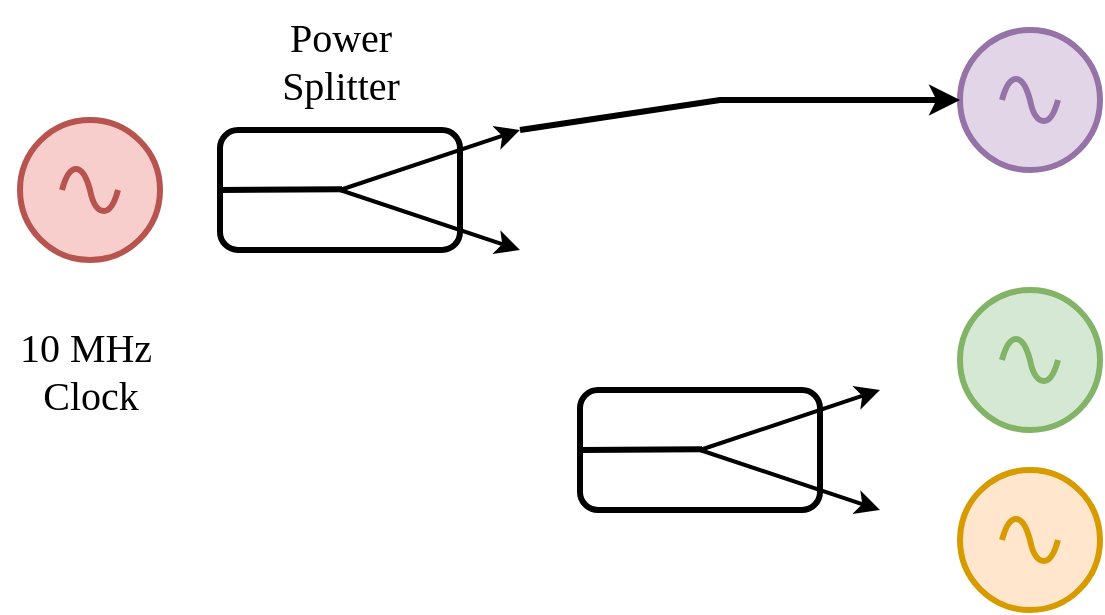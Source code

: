 <mxfile version="26.0.6">
  <diagram name="Page-1" id="kf-HXMYHtJ7qkP8PMGID">
    <mxGraphModel dx="438" dy="264" grid="1" gridSize="10" guides="1" tooltips="1" connect="1" arrows="1" fold="1" page="1" pageScale="1" pageWidth="1100" pageHeight="500" math="0" shadow="0">
      <root>
        <mxCell id="0" />
        <mxCell id="1" parent="0" />
        <mxCell id="2XvLTmgFa15NH41Y0j28-1" value="" style="pointerEvents=1;verticalLabelPosition=bottom;shadow=0;dashed=0;align=center;html=1;verticalAlign=top;shape=mxgraph.electrical.signal_sources.source;aspect=fixed;points=[[0.5,0,0],[1,0.5,0],[0.5,1,0],[0,0.5,0]];elSignalType=ac;strokeWidth=3;fillColor=#f8cecc;strokeColor=#b85450;" vertex="1" parent="1">
          <mxGeometry x="30" y="95" width="70" height="70" as="geometry" />
        </mxCell>
        <mxCell id="2XvLTmgFa15NH41Y0j28-2" value="" style="rounded=1;whiteSpace=wrap;html=1;strokeWidth=3;container=0;" vertex="1" parent="1">
          <mxGeometry x="130" y="100" width="120" height="60" as="geometry" />
        </mxCell>
        <mxCell id="2XvLTmgFa15NH41Y0j28-3" value="" style="endArrow=none;html=1;rounded=0;strokeWidth=3;" edge="1" parent="1">
          <mxGeometry width="50" height="50" relative="1" as="geometry">
            <mxPoint x="130" y="130" as="sourcePoint" />
            <mxPoint x="191" y="129.57" as="targetPoint" />
          </mxGeometry>
        </mxCell>
        <mxCell id="2XvLTmgFa15NH41Y0j28-4" value="" style="endArrow=classic;html=1;rounded=0;strokeWidth=2;" edge="1" parent="1">
          <mxGeometry width="50" height="50" relative="1" as="geometry">
            <mxPoint x="189.997" y="130" as="sourcePoint" />
            <mxPoint x="280" y="160" as="targetPoint" />
          </mxGeometry>
        </mxCell>
        <mxCell id="2XvLTmgFa15NH41Y0j28-5" value="" style="endArrow=classic;html=1;rounded=0;strokeWidth=2;" edge="1" parent="1">
          <mxGeometry width="50" height="50" relative="1" as="geometry">
            <mxPoint x="189.997" y="130" as="sourcePoint" />
            <mxPoint x="280" y="100" as="targetPoint" />
          </mxGeometry>
        </mxCell>
        <mxCell id="2XvLTmgFa15NH41Y0j28-8" value="" style="pointerEvents=1;verticalLabelPosition=bottom;shadow=0;dashed=0;align=center;html=1;verticalAlign=top;shape=mxgraph.electrical.signal_sources.source;aspect=fixed;points=[[0.5,0,0],[1,0.5,0],[0.5,1,0],[0,0.5,0]];elSignalType=ac;strokeWidth=3;fillColor=#e1d5e7;strokeColor=#9673a6;" vertex="1" parent="1">
          <mxGeometry x="500" y="50" width="70" height="70" as="geometry" />
        </mxCell>
        <mxCell id="2XvLTmgFa15NH41Y0j28-9" value="" style="pointerEvents=1;verticalLabelPosition=bottom;shadow=0;dashed=0;align=center;html=1;verticalAlign=top;shape=mxgraph.electrical.signal_sources.source;aspect=fixed;points=[[0.5,0,0],[1,0.5,0],[0.5,1,0],[0,0.5,0]];elSignalType=ac;strokeWidth=3;fillColor=#d5e8d4;strokeColor=#82b366;" vertex="1" parent="1">
          <mxGeometry x="500" y="180" width="70" height="70" as="geometry" />
        </mxCell>
        <mxCell id="2XvLTmgFa15NH41Y0j28-10" value="" style="pointerEvents=1;verticalLabelPosition=bottom;shadow=0;dashed=0;align=center;html=1;verticalAlign=top;shape=mxgraph.electrical.signal_sources.source;aspect=fixed;points=[[0.5,0,0],[1,0.5,0],[0.5,1,0],[0,0.5,0]];elSignalType=ac;strokeWidth=3;fillColor=#ffe6cc;strokeColor=#d79b00;" vertex="1" parent="1">
          <mxGeometry x="500" y="270" width="70" height="70" as="geometry" />
        </mxCell>
        <mxCell id="2XvLTmgFa15NH41Y0j28-11" value="" style="rounded=1;whiteSpace=wrap;html=1;strokeWidth=3;container=0;" vertex="1" parent="1">
          <mxGeometry x="310" y="230" width="120" height="60" as="geometry" />
        </mxCell>
        <mxCell id="2XvLTmgFa15NH41Y0j28-12" value="" style="endArrow=none;html=1;rounded=0;strokeWidth=3;" edge="1" parent="1">
          <mxGeometry width="50" height="50" relative="1" as="geometry">
            <mxPoint x="310" y="260" as="sourcePoint" />
            <mxPoint x="371" y="259.57" as="targetPoint" />
          </mxGeometry>
        </mxCell>
        <mxCell id="2XvLTmgFa15NH41Y0j28-13" value="" style="endArrow=classic;html=1;rounded=0;strokeWidth=2;" edge="1" parent="1">
          <mxGeometry width="50" height="50" relative="1" as="geometry">
            <mxPoint x="369.997" y="260" as="sourcePoint" />
            <mxPoint x="460" y="290" as="targetPoint" />
          </mxGeometry>
        </mxCell>
        <mxCell id="2XvLTmgFa15NH41Y0j28-14" value="" style="endArrow=classic;html=1;rounded=0;strokeWidth=2;" edge="1" parent="1">
          <mxGeometry width="50" height="50" relative="1" as="geometry">
            <mxPoint x="369.997" y="260" as="sourcePoint" />
            <mxPoint x="460" y="230" as="targetPoint" />
          </mxGeometry>
        </mxCell>
        <mxCell id="2XvLTmgFa15NH41Y0j28-15" value="&lt;font face=&quot;Congenial&quot;&gt;10 MHz&amp;nbsp;&lt;/font&gt;&lt;div&gt;&lt;font face=&quot;Congenial&quot;&gt;Clock&lt;/font&gt;&lt;/div&gt;" style="text;html=1;align=center;verticalAlign=middle;resizable=0;points=[];autosize=1;strokeColor=none;fillColor=none;fontSize=20;" vertex="1" parent="1">
          <mxGeometry x="20" y="190" width="90" height="60" as="geometry" />
        </mxCell>
        <mxCell id="2XvLTmgFa15NH41Y0j28-16" value="" style="endArrow=classic;html=1;rounded=0;entryX=0;entryY=0.5;entryDx=0;entryDy=0;entryPerimeter=0;strokeWidth=3;" edge="1" parent="1" target="2XvLTmgFa15NH41Y0j28-8">
          <mxGeometry width="50" height="50" relative="1" as="geometry">
            <mxPoint x="280" y="100" as="sourcePoint" />
            <mxPoint x="330" y="50" as="targetPoint" />
            <Array as="points">
              <mxPoint x="380" y="85" />
            </Array>
          </mxGeometry>
        </mxCell>
        <mxCell id="2XvLTmgFa15NH41Y0j28-17" value="Power&lt;div&gt;Splitter&lt;/div&gt;" style="text;html=1;align=center;verticalAlign=middle;resizable=0;points=[];autosize=1;strokeColor=none;fillColor=none;labelBackgroundColor=default;fontSize=20;fontFamily=Congenial;" vertex="1" parent="1">
          <mxGeometry x="145" y="35" width="90" height="60" as="geometry" />
        </mxCell>
      </root>
    </mxGraphModel>
  </diagram>
</mxfile>
